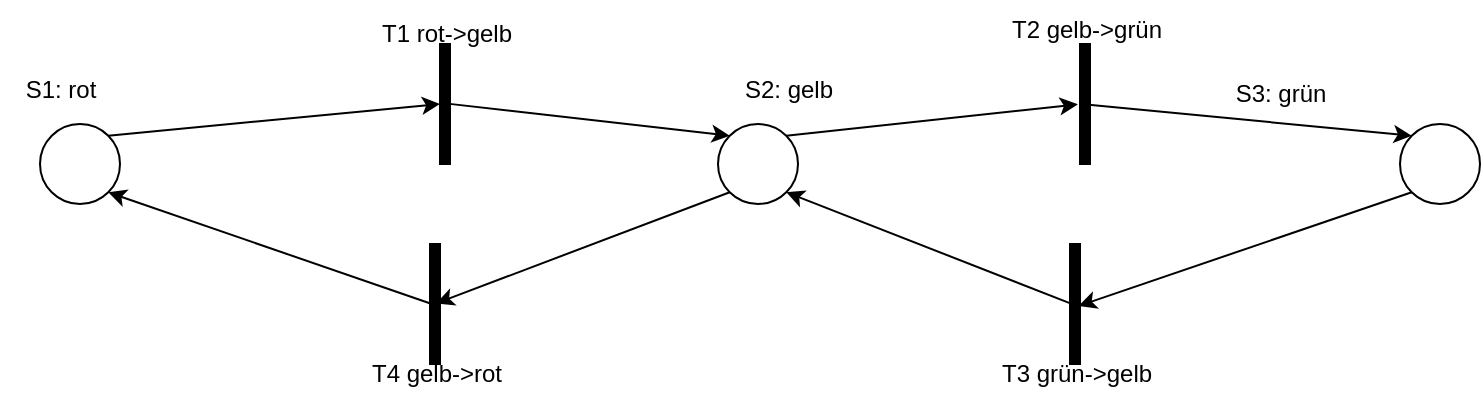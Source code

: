 <mxfile version="23.1.5" type="github">
  <diagram name="Seite-1" id="rHY39RkkCs6-cMn1Zkrb">
    <mxGraphModel dx="877" dy="475" grid="1" gridSize="10" guides="1" tooltips="1" connect="1" arrows="1" fold="1" page="1" pageScale="1" pageWidth="827" pageHeight="1169" math="0" shadow="0">
      <root>
        <mxCell id="0" />
        <mxCell id="1" parent="0" />
        <mxCell id="ZkF7T1K0_yWGveQ7AQbq-1" value="" style="ellipse;" vertex="1" parent="1">
          <mxGeometry x="40" y="120" width="40" height="40" as="geometry" />
        </mxCell>
        <mxCell id="ZkF7T1K0_yWGveQ7AQbq-2" value="" style="ellipse;" vertex="1" parent="1">
          <mxGeometry x="379" y="120" width="40" height="40" as="geometry" />
        </mxCell>
        <mxCell id="ZkF7T1K0_yWGveQ7AQbq-3" value="" style="ellipse;" vertex="1" parent="1">
          <mxGeometry x="720" y="120" width="40" height="40" as="geometry" />
        </mxCell>
        <mxCell id="ZkF7T1K0_yWGveQ7AQbq-4" value="S1: rot" style="text;html=1;align=center;verticalAlign=middle;resizable=0;points=[];autosize=1;strokeColor=none;fillColor=none;" vertex="1" parent="1">
          <mxGeometry x="20" y="88" width="60" height="30" as="geometry" />
        </mxCell>
        <mxCell id="ZkF7T1K0_yWGveQ7AQbq-5" value="S2: gelb" style="text;html=1;align=center;verticalAlign=middle;resizable=0;points=[];autosize=1;strokeColor=none;fillColor=none;" vertex="1" parent="1">
          <mxGeometry x="379" y="88" width="70" height="30" as="geometry" />
        </mxCell>
        <mxCell id="ZkF7T1K0_yWGveQ7AQbq-6" value="S3: grün" style="text;html=1;align=center;verticalAlign=middle;resizable=0;points=[];autosize=1;strokeColor=none;fillColor=none;" vertex="1" parent="1">
          <mxGeometry x="625" y="90" width="70" height="30" as="geometry" />
        </mxCell>
        <mxCell id="ZkF7T1K0_yWGveQ7AQbq-11" style="rounded=0;orthogonalLoop=1;jettySize=auto;html=1;entryX=0;entryY=0;entryDx=0;entryDy=0;exitX=0.96;exitY=0.499;exitDx=0;exitDy=0;exitPerimeter=0;" edge="1" parent="1" source="ZkF7T1K0_yWGveQ7AQbq-7" target="ZkF7T1K0_yWGveQ7AQbq-2">
          <mxGeometry relative="1" as="geometry" />
        </mxCell>
        <mxCell id="ZkF7T1K0_yWGveQ7AQbq-7" value="" style="html=1;points=[];perimeter=orthogonalPerimeter;fillColor=strokeColor;" vertex="1" parent="1">
          <mxGeometry x="240" y="80" width="5" height="60" as="geometry" />
        </mxCell>
        <mxCell id="ZkF7T1K0_yWGveQ7AQbq-8" value="T1 rot-&amp;gt;gelb" style="text;html=1;align=center;verticalAlign=middle;resizable=0;points=[];autosize=1;strokeColor=none;fillColor=none;" vertex="1" parent="1">
          <mxGeometry x="197.5" y="60" width="90" height="30" as="geometry" />
        </mxCell>
        <mxCell id="ZkF7T1K0_yWGveQ7AQbq-9" style="rounded=0;orthogonalLoop=1;jettySize=auto;html=1;exitX=1;exitY=0;exitDx=0;exitDy=0;entryX=0;entryY=0.5;entryDx=0;entryDy=0;entryPerimeter=0;" edge="1" parent="1" source="ZkF7T1K0_yWGveQ7AQbq-1" target="ZkF7T1K0_yWGveQ7AQbq-7">
          <mxGeometry relative="1" as="geometry" />
        </mxCell>
        <mxCell id="ZkF7T1K0_yWGveQ7AQbq-18" style="rounded=0;orthogonalLoop=1;jettySize=auto;html=1;entryX=0;entryY=0;entryDx=0;entryDy=0;exitX=0.353;exitY=0.503;exitDx=0;exitDy=0;exitPerimeter=0;" edge="1" parent="1" source="ZkF7T1K0_yWGveQ7AQbq-12" target="ZkF7T1K0_yWGveQ7AQbq-3">
          <mxGeometry relative="1" as="geometry" />
        </mxCell>
        <mxCell id="ZkF7T1K0_yWGveQ7AQbq-12" value="" style="html=1;points=[];perimeter=orthogonalPerimeter;fillColor=strokeColor;" vertex="1" parent="1">
          <mxGeometry x="560" y="80" width="5" height="60" as="geometry" />
        </mxCell>
        <mxCell id="ZkF7T1K0_yWGveQ7AQbq-15" value="T2 gelb-&amp;gt;grün" style="text;html=1;align=center;verticalAlign=middle;resizable=0;points=[];autosize=1;strokeColor=none;fillColor=none;" vertex="1" parent="1">
          <mxGeometry x="512.5" y="58" width="100" height="30" as="geometry" />
        </mxCell>
        <mxCell id="ZkF7T1K0_yWGveQ7AQbq-17" style="rounded=0;orthogonalLoop=1;jettySize=auto;html=1;entryX=-0.216;entryY=0.503;entryDx=0;entryDy=0;entryPerimeter=0;exitX=1;exitY=0;exitDx=0;exitDy=0;" edge="1" parent="1" source="ZkF7T1K0_yWGveQ7AQbq-2" target="ZkF7T1K0_yWGveQ7AQbq-12">
          <mxGeometry relative="1" as="geometry" />
        </mxCell>
        <mxCell id="ZkF7T1K0_yWGveQ7AQbq-24" style="rounded=0;orthogonalLoop=1;jettySize=auto;html=1;entryX=1;entryY=1;entryDx=0;entryDy=0;exitX=0.552;exitY=0.511;exitDx=0;exitDy=0;exitPerimeter=0;" edge="1" parent="1" source="ZkF7T1K0_yWGveQ7AQbq-19" target="ZkF7T1K0_yWGveQ7AQbq-2">
          <mxGeometry relative="1" as="geometry">
            <mxPoint x="550" y="210" as="sourcePoint" />
          </mxGeometry>
        </mxCell>
        <mxCell id="ZkF7T1K0_yWGveQ7AQbq-19" value="" style="html=1;points=[];perimeter=orthogonalPerimeter;fillColor=strokeColor;" vertex="1" parent="1">
          <mxGeometry x="555" y="180" width="5" height="60" as="geometry" />
        </mxCell>
        <mxCell id="ZkF7T1K0_yWGveQ7AQbq-26" style="rounded=0;orthogonalLoop=1;jettySize=auto;html=1;entryX=1;entryY=1;entryDx=0;entryDy=0;exitX=0.046;exitY=0.496;exitDx=0;exitDy=0;exitPerimeter=0;" edge="1" parent="1" source="ZkF7T1K0_yWGveQ7AQbq-20" target="ZkF7T1K0_yWGveQ7AQbq-1">
          <mxGeometry relative="1" as="geometry" />
        </mxCell>
        <mxCell id="ZkF7T1K0_yWGveQ7AQbq-20" value="" style="html=1;points=[];perimeter=orthogonalPerimeter;fillColor=strokeColor;" vertex="1" parent="1">
          <mxGeometry x="235" y="180" width="5" height="60" as="geometry" />
        </mxCell>
        <mxCell id="ZkF7T1K0_yWGveQ7AQbq-21" value="T4 gelb-&amp;gt;rot" style="text;html=1;align=center;verticalAlign=middle;resizable=0;points=[];autosize=1;strokeColor=none;fillColor=none;" vertex="1" parent="1">
          <mxGeometry x="192.5" y="230" width="90" height="30" as="geometry" />
        </mxCell>
        <mxCell id="ZkF7T1K0_yWGveQ7AQbq-22" value="T3 grün-&amp;gt;gelb" style="text;html=1;align=center;verticalAlign=middle;resizable=0;points=[];autosize=1;strokeColor=none;fillColor=none;" vertex="1" parent="1">
          <mxGeometry x="507.5" y="230" width="100" height="30" as="geometry" />
        </mxCell>
        <mxCell id="ZkF7T1K0_yWGveQ7AQbq-23" style="rounded=0;orthogonalLoop=1;jettySize=auto;html=1;exitX=0;exitY=1;exitDx=0;exitDy=0;entryX=0.856;entryY=0.517;entryDx=0;entryDy=0;entryPerimeter=0;" edge="1" parent="1" source="ZkF7T1K0_yWGveQ7AQbq-3" target="ZkF7T1K0_yWGveQ7AQbq-19">
          <mxGeometry relative="1" as="geometry" />
        </mxCell>
        <mxCell id="ZkF7T1K0_yWGveQ7AQbq-25" style="rounded=0;orthogonalLoop=1;jettySize=auto;html=1;exitX=0;exitY=1;exitDx=0;exitDy=0;entryX=0.613;entryY=0.495;entryDx=0;entryDy=0;entryPerimeter=0;" edge="1" parent="1" source="ZkF7T1K0_yWGveQ7AQbq-2" target="ZkF7T1K0_yWGveQ7AQbq-20">
          <mxGeometry relative="1" as="geometry" />
        </mxCell>
      </root>
    </mxGraphModel>
  </diagram>
</mxfile>
